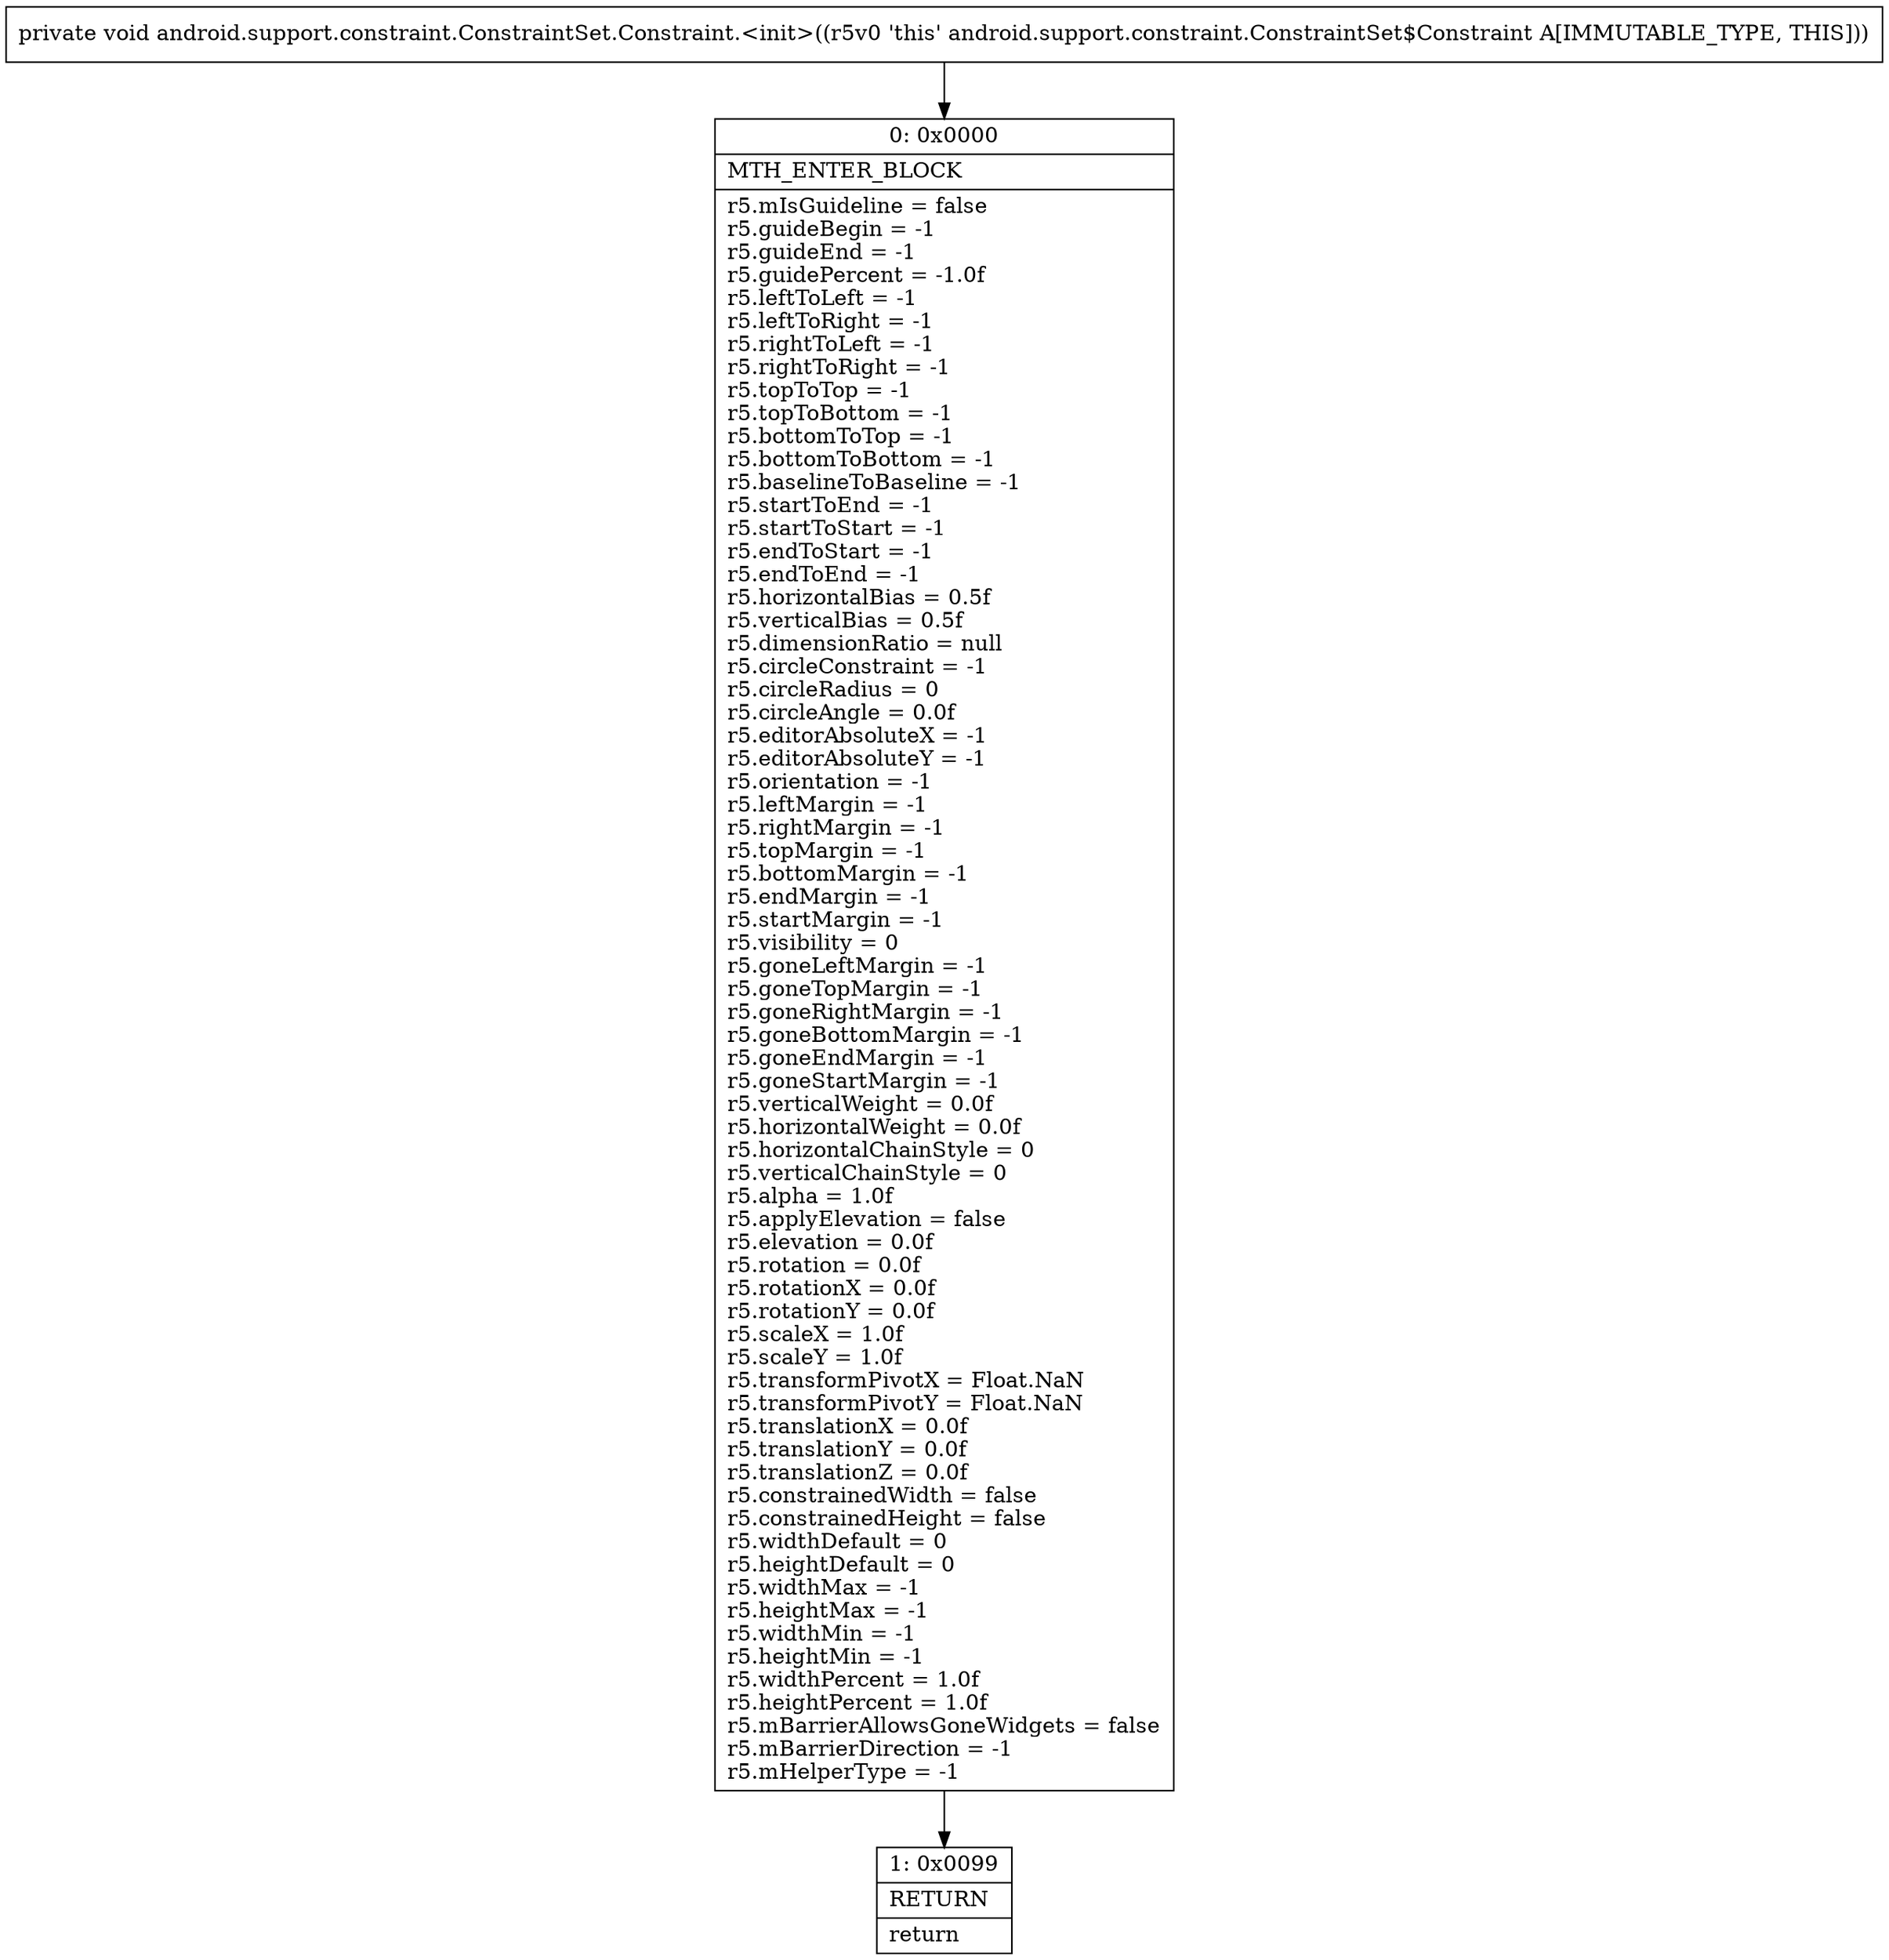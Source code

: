 digraph "CFG forandroid.support.constraint.ConstraintSet.Constraint.\<init\>()V" {
Node_0 [shape=record,label="{0\:\ 0x0000|MTH_ENTER_BLOCK\l|r5.mIsGuideline = false\lr5.guideBegin = \-1\lr5.guideEnd = \-1\lr5.guidePercent = \-1.0f\lr5.leftToLeft = \-1\lr5.leftToRight = \-1\lr5.rightToLeft = \-1\lr5.rightToRight = \-1\lr5.topToTop = \-1\lr5.topToBottom = \-1\lr5.bottomToTop = \-1\lr5.bottomToBottom = \-1\lr5.baselineToBaseline = \-1\lr5.startToEnd = \-1\lr5.startToStart = \-1\lr5.endToStart = \-1\lr5.endToEnd = \-1\lr5.horizontalBias = 0.5f\lr5.verticalBias = 0.5f\lr5.dimensionRatio = null\lr5.circleConstraint = \-1\lr5.circleRadius = 0\lr5.circleAngle = 0.0f\lr5.editorAbsoluteX = \-1\lr5.editorAbsoluteY = \-1\lr5.orientation = \-1\lr5.leftMargin = \-1\lr5.rightMargin = \-1\lr5.topMargin = \-1\lr5.bottomMargin = \-1\lr5.endMargin = \-1\lr5.startMargin = \-1\lr5.visibility = 0\lr5.goneLeftMargin = \-1\lr5.goneTopMargin = \-1\lr5.goneRightMargin = \-1\lr5.goneBottomMargin = \-1\lr5.goneEndMargin = \-1\lr5.goneStartMargin = \-1\lr5.verticalWeight = 0.0f\lr5.horizontalWeight = 0.0f\lr5.horizontalChainStyle = 0\lr5.verticalChainStyle = 0\lr5.alpha = 1.0f\lr5.applyElevation = false\lr5.elevation = 0.0f\lr5.rotation = 0.0f\lr5.rotationX = 0.0f\lr5.rotationY = 0.0f\lr5.scaleX = 1.0f\lr5.scaleY = 1.0f\lr5.transformPivotX = Float.NaN\lr5.transformPivotY = Float.NaN\lr5.translationX = 0.0f\lr5.translationY = 0.0f\lr5.translationZ = 0.0f\lr5.constrainedWidth = false\lr5.constrainedHeight = false\lr5.widthDefault = 0\lr5.heightDefault = 0\lr5.widthMax = \-1\lr5.heightMax = \-1\lr5.widthMin = \-1\lr5.heightMin = \-1\lr5.widthPercent = 1.0f\lr5.heightPercent = 1.0f\lr5.mBarrierAllowsGoneWidgets = false\lr5.mBarrierDirection = \-1\lr5.mHelperType = \-1\l}"];
Node_1 [shape=record,label="{1\:\ 0x0099|RETURN\l|return\l}"];
MethodNode[shape=record,label="{private void android.support.constraint.ConstraintSet.Constraint.\<init\>((r5v0 'this' android.support.constraint.ConstraintSet$Constraint A[IMMUTABLE_TYPE, THIS])) }"];
MethodNode -> Node_0;
Node_0 -> Node_1;
}

